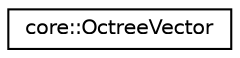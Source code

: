 digraph "Graphical Class Hierarchy"
{
 // LATEX_PDF_SIZE
  edge [fontname="Helvetica",fontsize="10",labelfontname="Helvetica",labelfontsize="10"];
  node [fontname="Helvetica",fontsize="10",shape=record];
  rankdir="LR";
  Node0 [label="core::OctreeVector",height=0.2,width=0.4,color="black", fillcolor="white", style="filled",URL="$d6/dac/structcore_1_1OctreeVector.html",tooltip=" "];
}
